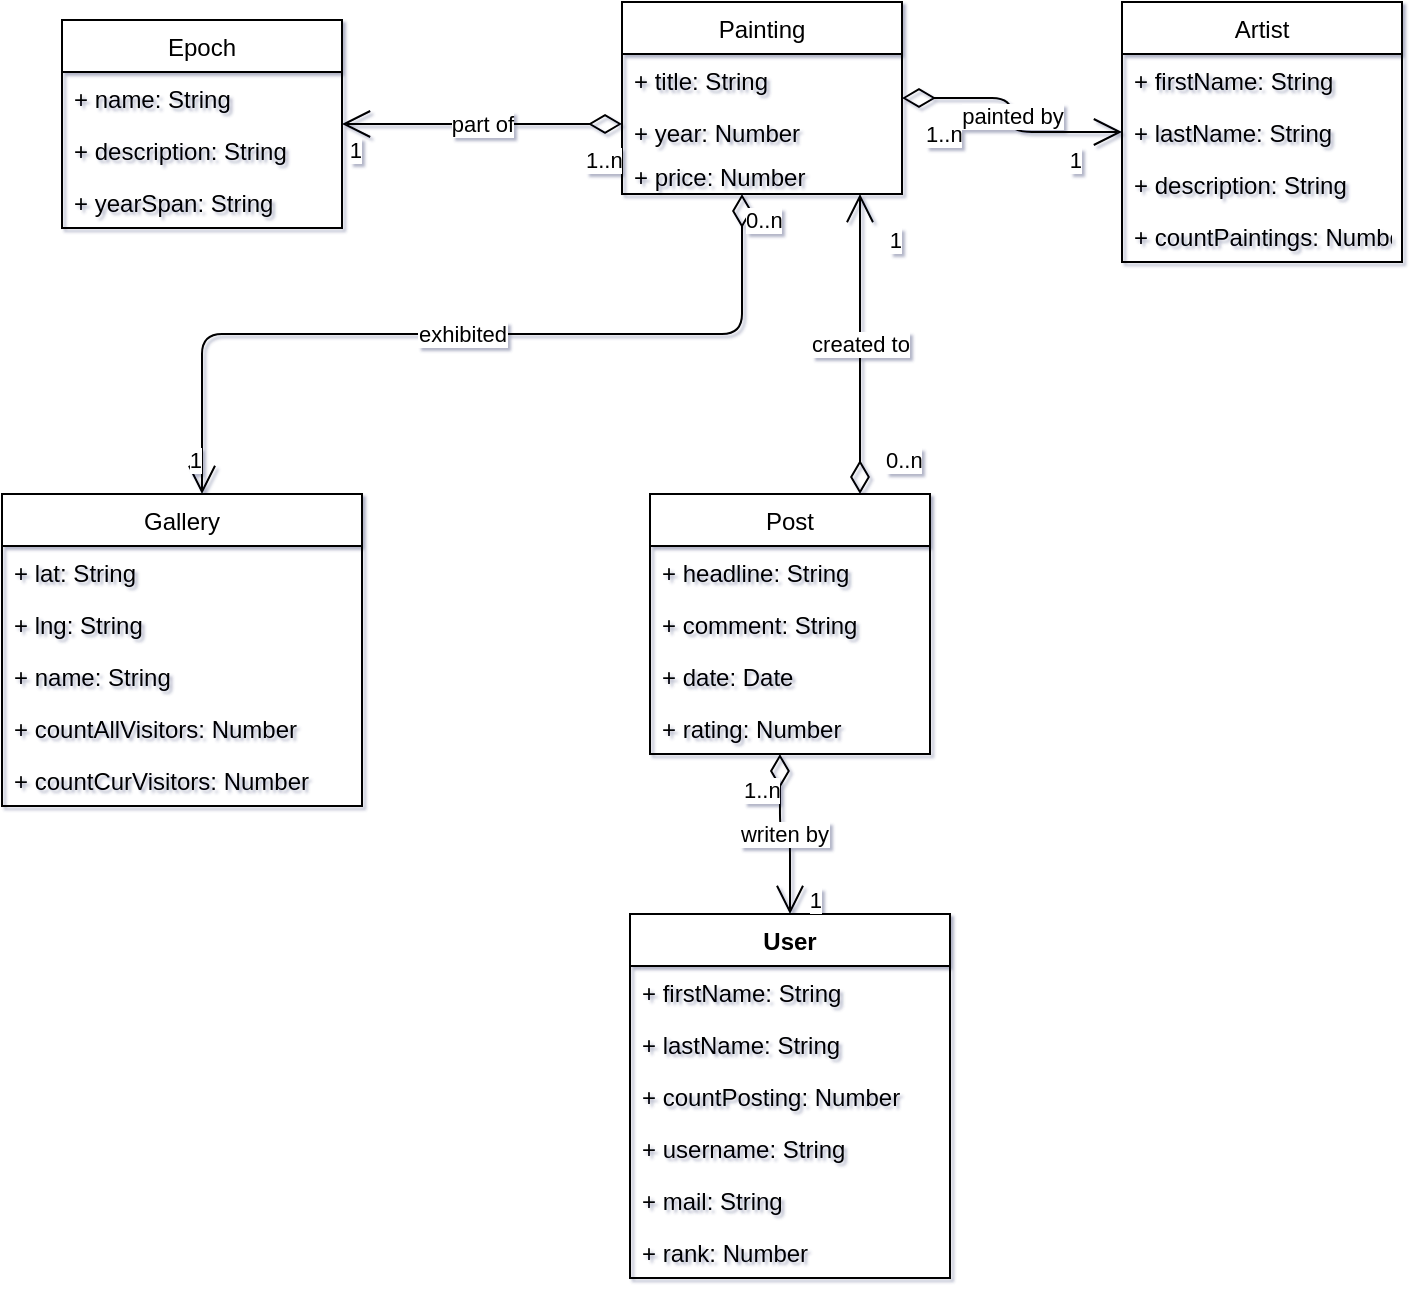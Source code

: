 <mxfile>
    <diagram id="nI26Apj0N1tjSGJkdB4r" name="Page-1">
        <mxGraphModel dx="1312" dy="830" grid="1" gridSize="10" guides="1" tooltips="1" connect="1" arrows="1" fold="1" page="1" pageScale="1" pageWidth="827" pageHeight="1169" math="0" shadow="1">
            <root>
                <mxCell id="0"/>
                <mxCell id="1" parent="0"/>
                <mxCell id="2" value="Painting" style="swimlane;fontStyle=0;childLayout=stackLayout;horizontal=1;startSize=26;fillColor=default;horizontalStack=0;resizeParent=1;resizeParentMax=0;resizeLast=0;collapsible=1;marginBottom=0;" parent="1" vertex="1">
                    <mxGeometry x="400" y="64" width="140" height="96" as="geometry"/>
                </mxCell>
                <mxCell id="3" value="+ title: String" style="text;strokeColor=none;fillColor=none;align=left;verticalAlign=top;spacingLeft=4;spacingRight=4;overflow=hidden;rotatable=0;points=[[0,0.5],[1,0.5]];portConstraint=eastwest;" parent="2" vertex="1">
                    <mxGeometry y="26" width="140" height="26" as="geometry"/>
                </mxCell>
                <mxCell id="5" value="+ year: Number&#10;" style="text;strokeColor=none;fillColor=none;align=left;verticalAlign=top;spacingLeft=4;spacingRight=4;overflow=hidden;rotatable=0;points=[[0,0.5],[1,0.5]];portConstraint=eastwest;" parent="2" vertex="1">
                    <mxGeometry y="52" width="140" height="22" as="geometry"/>
                </mxCell>
                <mxCell id="10" value="+ price: Number&#10;" style="text;strokeColor=none;fillColor=none;align=left;verticalAlign=top;spacingLeft=4;spacingRight=4;overflow=hidden;rotatable=0;points=[[0,0.5],[1,0.5]];portConstraint=eastwest;" parent="2" vertex="1">
                    <mxGeometry y="74" width="140" height="22" as="geometry"/>
                </mxCell>
                <mxCell id="12" value="Epoch" style="swimlane;fontStyle=0;childLayout=stackLayout;horizontal=1;startSize=26;fillColor=default;horizontalStack=0;resizeParent=1;resizeParentMax=0;resizeLast=0;collapsible=1;marginBottom=0;" parent="1" vertex="1">
                    <mxGeometry x="120" y="73" width="140" height="104" as="geometry"/>
                </mxCell>
                <mxCell id="13" value="+ name: String" style="text;strokeColor=none;fillColor=none;align=left;verticalAlign=top;spacingLeft=4;spacingRight=4;overflow=hidden;rotatable=0;points=[[0,0.5],[1,0.5]];portConstraint=eastwest;" parent="12" vertex="1">
                    <mxGeometry y="26" width="140" height="26" as="geometry"/>
                </mxCell>
                <mxCell id="14" value="+ description: String" style="text;strokeColor=none;fillColor=none;align=left;verticalAlign=top;spacingLeft=4;spacingRight=4;overflow=hidden;rotatable=0;points=[[0,0.5],[1,0.5]];portConstraint=eastwest;" parent="12" vertex="1">
                    <mxGeometry y="52" width="140" height="26" as="geometry"/>
                </mxCell>
                <mxCell id="15" value="+ yearSpan: String" style="text;strokeColor=none;fillColor=none;align=left;verticalAlign=top;spacingLeft=4;spacingRight=4;overflow=hidden;rotatable=0;points=[[0,0.5],[1,0.5]];portConstraint=eastwest;" parent="12" vertex="1">
                    <mxGeometry y="78" width="140" height="26" as="geometry"/>
                </mxCell>
                <mxCell id="18" value="Gallery" style="swimlane;fontStyle=0;childLayout=stackLayout;horizontal=1;startSize=26;fillColor=default;horizontalStack=0;resizeParent=1;resizeParentMax=0;resizeLast=0;collapsible=1;marginBottom=0;" parent="1" vertex="1">
                    <mxGeometry x="90" y="310" width="180" height="156" as="geometry"/>
                </mxCell>
                <mxCell id="19" value="+ lat: String" style="text;strokeColor=none;fillColor=none;align=left;verticalAlign=top;spacingLeft=4;spacingRight=4;overflow=hidden;rotatable=0;points=[[0,0.5],[1,0.5]];portConstraint=eastwest;" parent="18" vertex="1">
                    <mxGeometry y="26" width="180" height="26" as="geometry"/>
                </mxCell>
                <mxCell id="20" value="+ lng: String" style="text;strokeColor=none;fillColor=none;align=left;verticalAlign=top;spacingLeft=4;spacingRight=4;overflow=hidden;rotatable=0;points=[[0,0.5],[1,0.5]];portConstraint=eastwest;" parent="18" vertex="1">
                    <mxGeometry y="52" width="180" height="26" as="geometry"/>
                </mxCell>
                <mxCell id="21" value="+ name: String" style="text;strokeColor=none;fillColor=none;align=left;verticalAlign=top;spacingLeft=4;spacingRight=4;overflow=hidden;rotatable=0;points=[[0,0.5],[1,0.5]];portConstraint=eastwest;" parent="18" vertex="1">
                    <mxGeometry y="78" width="180" height="26" as="geometry"/>
                </mxCell>
                <mxCell id="22" value="+ countAllVisitors: Number&#10;" style="text;strokeColor=none;fillColor=none;align=left;verticalAlign=top;spacingLeft=4;spacingRight=4;overflow=hidden;rotatable=0;points=[[0,0.5],[1,0.5]];portConstraint=eastwest;" parent="18" vertex="1">
                    <mxGeometry y="104" width="180" height="26" as="geometry"/>
                </mxCell>
                <mxCell id="23" value="+ countCurVisitors: Number&#10;" style="text;strokeColor=none;fillColor=none;align=left;verticalAlign=top;spacingLeft=4;spacingRight=4;overflow=hidden;rotatable=0;points=[[0,0.5],[1,0.5]];portConstraint=eastwest;" parent="18" vertex="1">
                    <mxGeometry y="130" width="180" height="26" as="geometry"/>
                </mxCell>
                <mxCell id="25" value="User" style="swimlane;fontStyle=1;align=center;verticalAlign=top;childLayout=stackLayout;horizontal=1;startSize=26;horizontalStack=0;resizeParent=1;resizeParentMax=0;resizeLast=0;collapsible=1;marginBottom=0;" parent="1" vertex="1">
                    <mxGeometry x="404" y="520" width="160" height="182" as="geometry"/>
                </mxCell>
                <mxCell id="26" value="+ firstName: String" style="text;strokeColor=none;fillColor=none;align=left;verticalAlign=top;spacingLeft=4;spacingRight=4;overflow=hidden;rotatable=0;points=[[0,0.5],[1,0.5]];portConstraint=eastwest;" parent="25" vertex="1">
                    <mxGeometry y="26" width="160" height="26" as="geometry"/>
                </mxCell>
                <mxCell id="29" value="+ lastName: String" style="text;strokeColor=none;fillColor=none;align=left;verticalAlign=top;spacingLeft=4;spacingRight=4;overflow=hidden;rotatable=0;points=[[0,0.5],[1,0.5]];portConstraint=eastwest;" parent="25" vertex="1">
                    <mxGeometry y="52" width="160" height="26" as="geometry"/>
                </mxCell>
                <mxCell id="30" value="+ countPosting: Number" style="text;strokeColor=none;fillColor=none;align=left;verticalAlign=top;spacingLeft=4;spacingRight=4;overflow=hidden;rotatable=0;points=[[0,0.5],[1,0.5]];portConstraint=eastwest;" parent="25" vertex="1">
                    <mxGeometry y="78" width="160" height="26" as="geometry"/>
                </mxCell>
                <mxCell id="31" value="+ username: String" style="text;strokeColor=none;fillColor=none;align=left;verticalAlign=top;spacingLeft=4;spacingRight=4;overflow=hidden;rotatable=0;points=[[0,0.5],[1,0.5]];portConstraint=eastwest;" parent="25" vertex="1">
                    <mxGeometry y="104" width="160" height="26" as="geometry"/>
                </mxCell>
                <mxCell id="32" value="+ mail: String" style="text;strokeColor=none;fillColor=none;align=left;verticalAlign=top;spacingLeft=4;spacingRight=4;overflow=hidden;rotatable=0;points=[[0,0.5],[1,0.5]];portConstraint=eastwest;" parent="25" vertex="1">
                    <mxGeometry y="130" width="160" height="26" as="geometry"/>
                </mxCell>
                <mxCell id="33" value="+ rank: Number" style="text;strokeColor=none;fillColor=none;align=left;verticalAlign=top;spacingLeft=4;spacingRight=4;overflow=hidden;rotatable=0;points=[[0,0.5],[1,0.5]];portConstraint=eastwest;" parent="25" vertex="1">
                    <mxGeometry y="156" width="160" height="26" as="geometry"/>
                </mxCell>
                <mxCell id="39" value="Artist" style="swimlane;fontStyle=0;childLayout=stackLayout;horizontal=1;startSize=26;fillColor=default;horizontalStack=0;resizeParent=1;resizeParentMax=0;resizeLast=0;collapsible=1;marginBottom=0;" parent="1" vertex="1">
                    <mxGeometry x="650" y="64" width="140" height="130" as="geometry"/>
                </mxCell>
                <mxCell id="40" value="+ firstName: String" style="text;strokeColor=none;fillColor=none;align=left;verticalAlign=top;spacingLeft=4;spacingRight=4;overflow=hidden;rotatable=0;points=[[0,0.5],[1,0.5]];portConstraint=eastwest;" parent="39" vertex="1">
                    <mxGeometry y="26" width="140" height="26" as="geometry"/>
                </mxCell>
                <mxCell id="41" value="+ lastName: String" style="text;strokeColor=none;fillColor=none;align=left;verticalAlign=top;spacingLeft=4;spacingRight=4;overflow=hidden;rotatable=0;points=[[0,0.5],[1,0.5]];portConstraint=eastwest;" parent="39" vertex="1">
                    <mxGeometry y="52" width="140" height="26" as="geometry"/>
                </mxCell>
                <mxCell id="42" value="+ description: String" style="text;strokeColor=none;fillColor=none;align=left;verticalAlign=top;spacingLeft=4;spacingRight=4;overflow=hidden;rotatable=0;points=[[0,0.5],[1,0.5]];portConstraint=eastwest;" parent="39" vertex="1">
                    <mxGeometry y="78" width="140" height="26" as="geometry"/>
                </mxCell>
                <mxCell id="43" value="+ countPaintings: Number" style="text;strokeColor=none;fillColor=none;align=left;verticalAlign=top;spacingLeft=4;spacingRight=4;overflow=hidden;rotatable=0;points=[[0,0.5],[1,0.5]];portConstraint=eastwest;" parent="39" vertex="1">
                    <mxGeometry y="104" width="140" height="26" as="geometry"/>
                </mxCell>
                <mxCell id="48" value="Post" style="swimlane;fontStyle=0;childLayout=stackLayout;horizontal=1;startSize=26;fillColor=default;horizontalStack=0;resizeParent=1;resizeParentMax=0;resizeLast=0;collapsible=1;marginBottom=0;" parent="1" vertex="1">
                    <mxGeometry x="414" y="310" width="140" height="130" as="geometry"/>
                </mxCell>
                <mxCell id="49" value="+ headline: String" style="text;strokeColor=none;fillColor=none;align=left;verticalAlign=top;spacingLeft=4;spacingRight=4;overflow=hidden;rotatable=0;points=[[0,0.5],[1,0.5]];portConstraint=eastwest;" parent="48" vertex="1">
                    <mxGeometry y="26" width="140" height="26" as="geometry"/>
                </mxCell>
                <mxCell id="76" value="+ comment: String" style="text;strokeColor=none;fillColor=none;align=left;verticalAlign=top;spacingLeft=4;spacingRight=4;overflow=hidden;rotatable=0;points=[[0,0.5],[1,0.5]];portConstraint=eastwest;" vertex="1" parent="48">
                    <mxGeometry y="52" width="140" height="26" as="geometry"/>
                </mxCell>
                <mxCell id="50" value="+ date: Date" style="text;strokeColor=none;fillColor=none;align=left;verticalAlign=top;spacingLeft=4;spacingRight=4;overflow=hidden;rotatable=0;points=[[0,0.5],[1,0.5]];portConstraint=eastwest;" parent="48" vertex="1">
                    <mxGeometry y="78" width="140" height="26" as="geometry"/>
                </mxCell>
                <mxCell id="53" value="+ rating: Number&#10;" style="text;strokeColor=none;fillColor=none;align=left;verticalAlign=top;spacingLeft=4;spacingRight=4;overflow=hidden;rotatable=0;points=[[0,0.5],[1,0.5]];portConstraint=eastwest;" parent="48" vertex="1">
                    <mxGeometry y="104" width="140" height="26" as="geometry"/>
                </mxCell>
                <mxCell id="58" value="part of" style="endArrow=open;html=1;endSize=12;startArrow=diamondThin;startSize=14;startFill=0;edgeStyle=orthogonalEdgeStyle;" parent="1" source="2" target="12" edge="1">
                    <mxGeometry relative="1" as="geometry">
                        <mxPoint x="370" y="190" as="sourcePoint"/>
                        <mxPoint x="530" y="190" as="targetPoint"/>
                        <Array as="points">
                            <mxPoint x="330" y="125"/>
                            <mxPoint x="330" y="125"/>
                        </Array>
                    </mxGeometry>
                </mxCell>
                <mxCell id="59" value="1..n" style="edgeLabel;resizable=0;html=1;align=left;verticalAlign=top;fillColor=default;" parent="58" connectable="0" vertex="1">
                    <mxGeometry x="-1" relative="1" as="geometry">
                        <mxPoint x="-20" y="5" as="offset"/>
                    </mxGeometry>
                </mxCell>
                <mxCell id="60" value="1" style="edgeLabel;resizable=0;html=1;align=right;verticalAlign=top;fillColor=default;" parent="58" connectable="0" vertex="1">
                    <mxGeometry x="1" relative="1" as="geometry">
                        <mxPoint x="10" as="offset"/>
                    </mxGeometry>
                </mxCell>
                <mxCell id="61" value="exhibited" style="endArrow=open;html=1;endSize=12;startArrow=diamondThin;startSize=14;startFill=0;edgeStyle=orthogonalEdgeStyle;" parent="1" source="2" target="18" edge="1">
                    <mxGeometry relative="1" as="geometry">
                        <mxPoint x="400" y="135" as="sourcePoint"/>
                        <mxPoint x="270" y="135" as="targetPoint"/>
                        <Array as="points">
                            <mxPoint x="460" y="230"/>
                            <mxPoint x="190" y="230"/>
                        </Array>
                    </mxGeometry>
                </mxCell>
                <mxCell id="62" value="0..n" style="edgeLabel;resizable=0;html=1;align=left;verticalAlign=top;fillColor=default;" parent="61" connectable="0" vertex="1">
                    <mxGeometry x="-1" relative="1" as="geometry"/>
                </mxCell>
                <mxCell id="63" value="1" style="edgeLabel;resizable=0;html=1;align=right;verticalAlign=top;fillColor=default;" parent="61" connectable="0" vertex="1">
                    <mxGeometry x="1" relative="1" as="geometry">
                        <mxPoint y="-30" as="offset"/>
                    </mxGeometry>
                </mxCell>
                <mxCell id="67" value="painted by" style="endArrow=open;html=1;endSize=12;startArrow=diamondThin;startSize=14;startFill=0;edgeStyle=orthogonalEdgeStyle;" parent="1" source="2" target="39" edge="1">
                    <mxGeometry relative="1" as="geometry">
                        <mxPoint x="690" y="250" as="sourcePoint"/>
                        <mxPoint x="550" y="250" as="targetPoint"/>
                        <Array as="points"/>
                        <mxPoint as="offset"/>
                    </mxGeometry>
                </mxCell>
                <mxCell id="68" value="1..n" style="edgeLabel;resizable=0;html=1;align=left;verticalAlign=top;fillColor=default;" parent="67" connectable="0" vertex="1">
                    <mxGeometry x="-1" relative="1" as="geometry">
                        <mxPoint x="10" y="5" as="offset"/>
                    </mxGeometry>
                </mxCell>
                <mxCell id="69" value="1" style="edgeLabel;resizable=0;html=1;align=right;verticalAlign=top;fillColor=default;" parent="67" connectable="0" vertex="1">
                    <mxGeometry x="1" relative="1" as="geometry">
                        <mxPoint x="-20" y="1" as="offset"/>
                    </mxGeometry>
                </mxCell>
                <mxCell id="70" value="writen by" style="endArrow=open;html=1;endSize=12;startArrow=diamondThin;startSize=14;startFill=0;edgeStyle=orthogonalEdgeStyle;exitX=0.464;exitY=1;exitDx=0;exitDy=0;exitPerimeter=0;" parent="1" source="53" target="25" edge="1">
                    <mxGeometry relative="1" as="geometry">
                        <mxPoint x="590" y="462" as="sourcePoint"/>
                        <mxPoint x="700" y="466" as="targetPoint"/>
                        <Array as="points"/>
                        <mxPoint as="offset"/>
                    </mxGeometry>
                </mxCell>
                <mxCell id="71" value="1..n" style="edgeLabel;resizable=0;html=1;align=left;verticalAlign=top;fillColor=default;" parent="70" connectable="0" vertex="1">
                    <mxGeometry x="-1" relative="1" as="geometry">
                        <mxPoint x="-20" y="5" as="offset"/>
                    </mxGeometry>
                </mxCell>
                <mxCell id="72" value="1" style="edgeLabel;resizable=0;html=1;align=right;verticalAlign=top;fillColor=default;" parent="70" connectable="0" vertex="1">
                    <mxGeometry x="1" relative="1" as="geometry">
                        <mxPoint x="16" y="-20" as="offset"/>
                    </mxGeometry>
                </mxCell>
                <mxCell id="73" value="created to" style="endArrow=open;html=1;endSize=12;startArrow=diamondThin;startSize=14;startFill=0;edgeStyle=orthogonalEdgeStyle;" parent="1" source="48" target="2" edge="1">
                    <mxGeometry relative="1" as="geometry">
                        <mxPoint x="370" y="280" as="sourcePoint"/>
                        <mxPoint x="530" y="280" as="targetPoint"/>
                        <Array as="points">
                            <mxPoint x="519" y="260"/>
                            <mxPoint x="519" y="260"/>
                        </Array>
                    </mxGeometry>
                </mxCell>
                <mxCell id="74" value="0..n" style="edgeLabel;resizable=0;html=1;align=left;verticalAlign=top;fillColor=default;" parent="73" connectable="0" vertex="1">
                    <mxGeometry x="-1" relative="1" as="geometry">
                        <mxPoint x="11" y="-30" as="offset"/>
                    </mxGeometry>
                </mxCell>
                <mxCell id="75" value="1" style="edgeLabel;resizable=0;html=1;align=right;verticalAlign=top;fillColor=default;" parent="73" connectable="0" vertex="1">
                    <mxGeometry x="1" relative="1" as="geometry">
                        <mxPoint x="21" y="10" as="offset"/>
                    </mxGeometry>
                </mxCell>
            </root>
        </mxGraphModel>
    </diagram>
</mxfile>